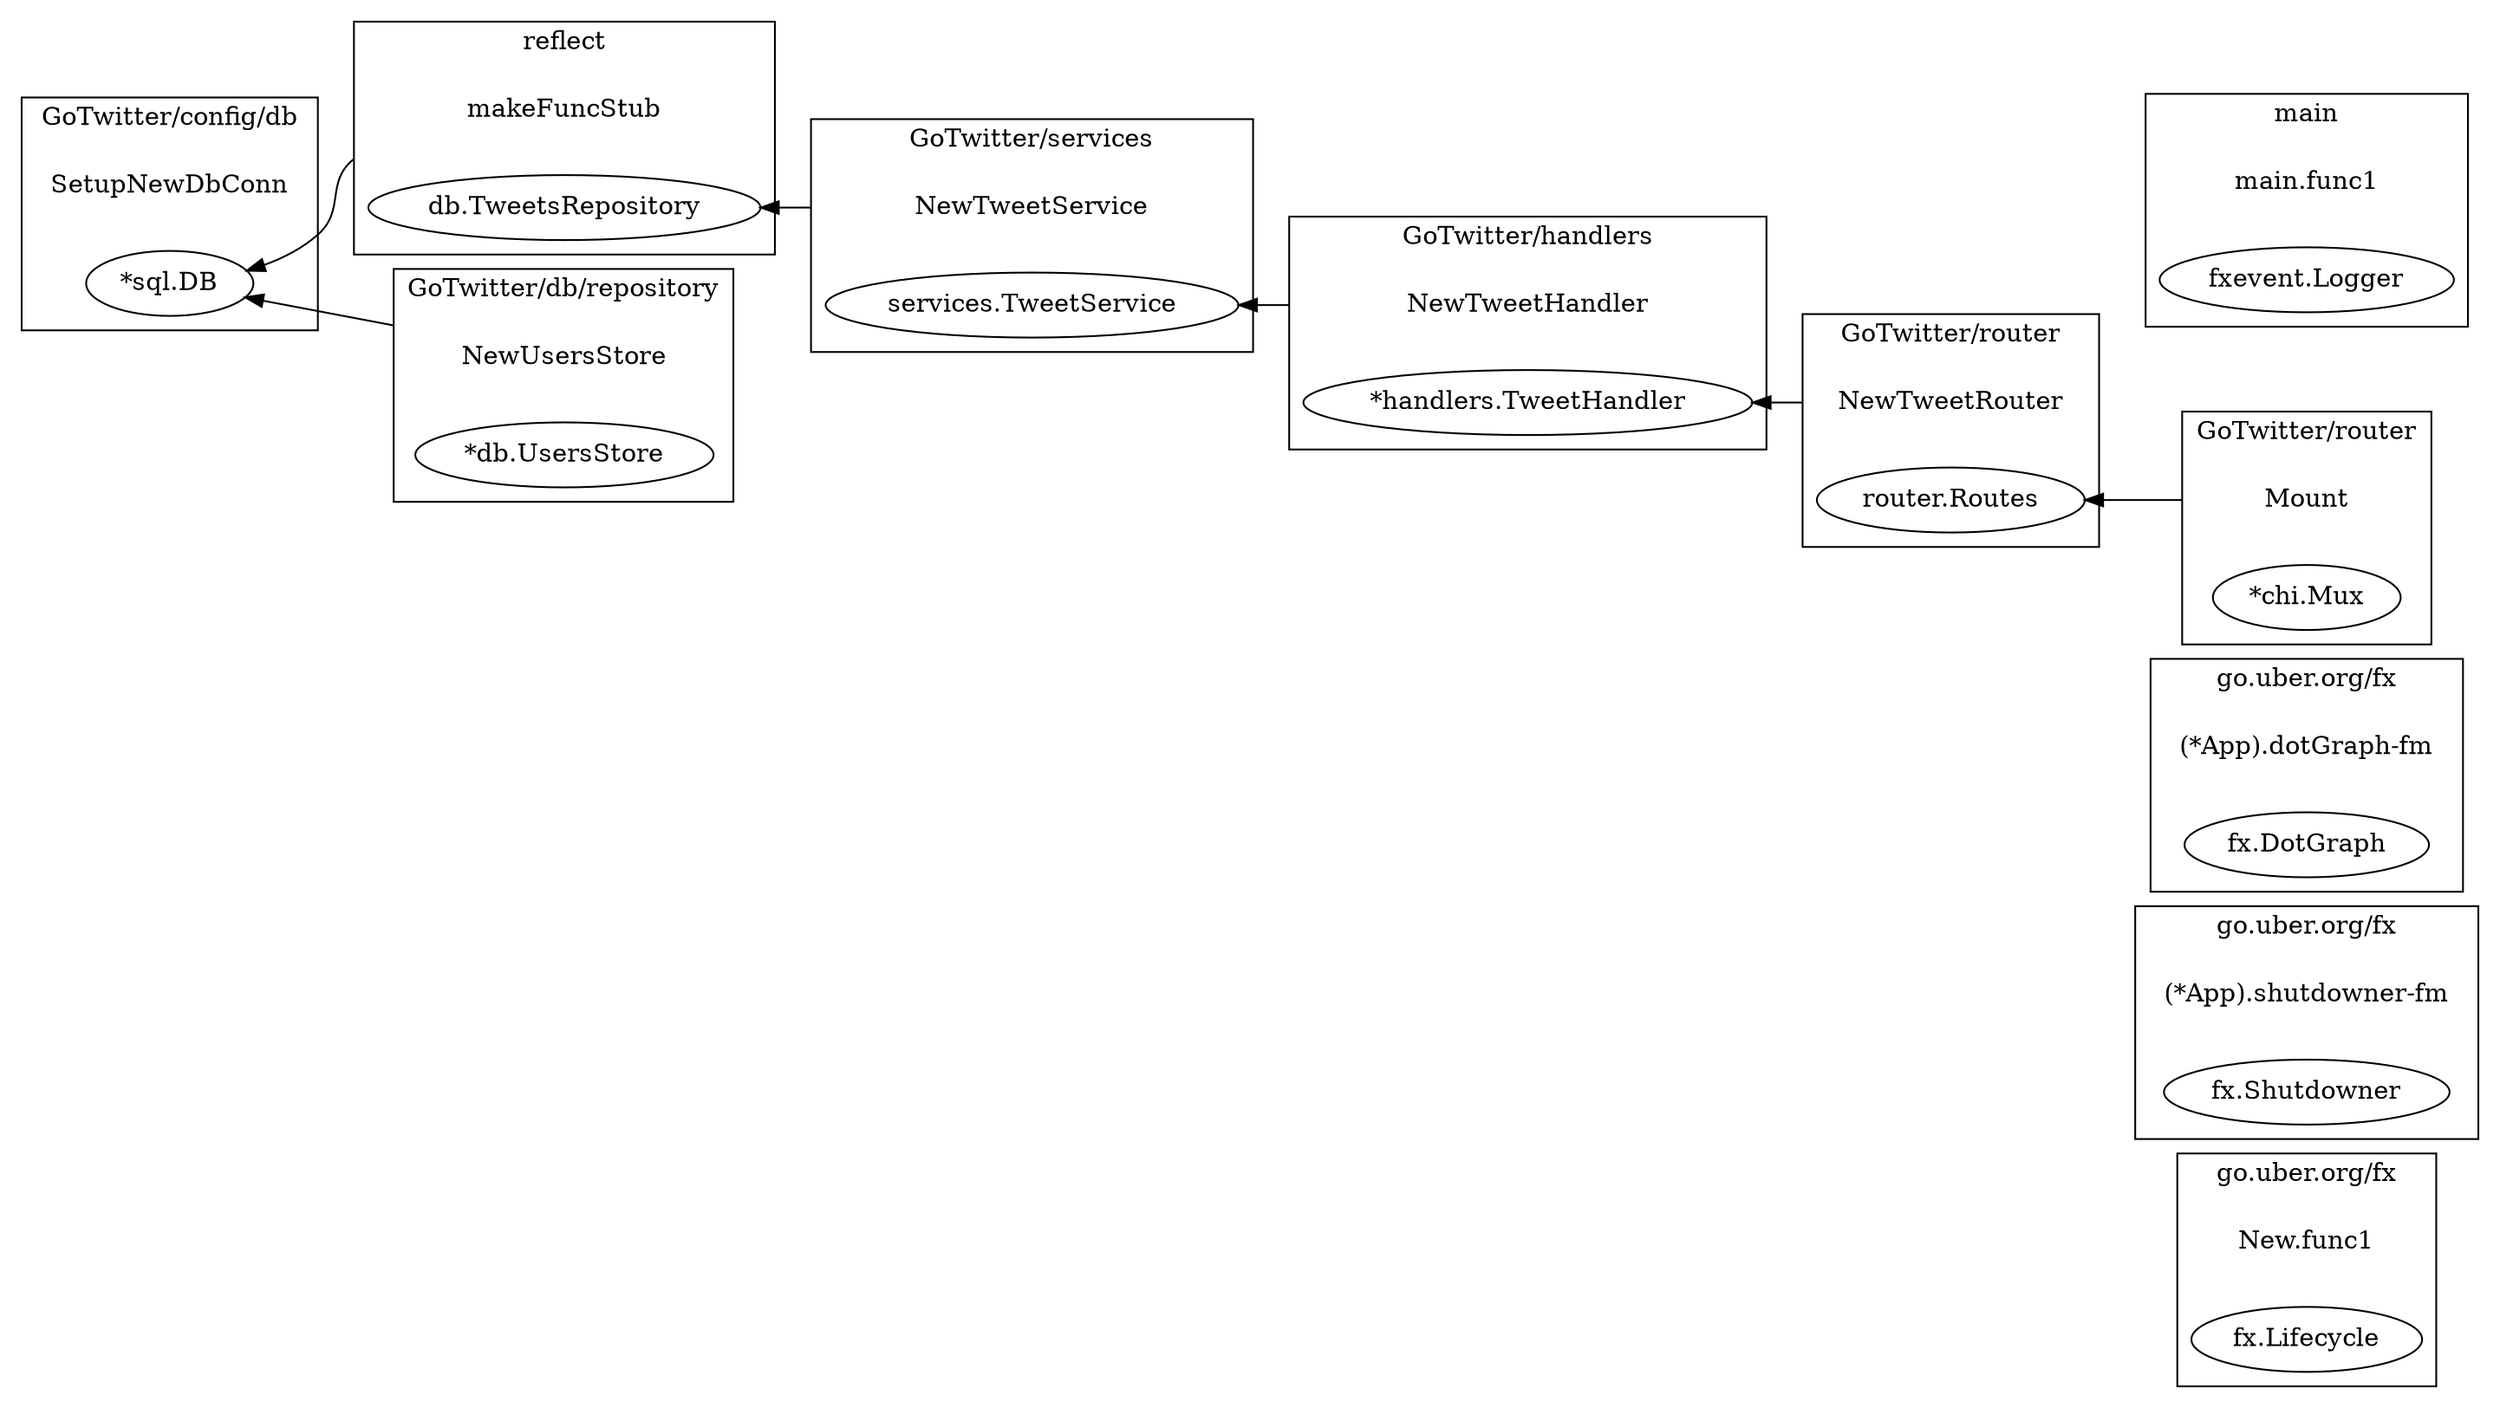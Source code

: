 digraph {
	rankdir=RL;
	graph [compound=true];
	
		subgraph cluster_0 {
			label = "go.uber.org/fx";
			constructor_0 [shape=plaintext label="New.func1"];
			
			"fx.Lifecycle" [label=<fx.Lifecycle>];
			
		}
		
		
		subgraph cluster_1 {
			label = "go.uber.org/fx";
			constructor_1 [shape=plaintext label="(*App).shutdowner-fm"];
			
			"fx.Shutdowner" [label=<fx.Shutdowner>];
			
		}
		
		
		subgraph cluster_2 {
			label = "go.uber.org/fx";
			constructor_2 [shape=plaintext label="(*App).dotGraph-fm"];
			
			"fx.DotGraph" [label=<fx.DotGraph>];
			
		}
		
		
		subgraph cluster_3 {
			label = "GoTwitter/config/db";
			constructor_3 [shape=plaintext label="SetupNewDbConn"];
			
			"*sql.DB" [label=<*sql.DB>];
			
		}
		
		
		subgraph cluster_4 {
			label = "reflect";
			constructor_4 [shape=plaintext label="makeFuncStub"];
			
			"db.TweetsRepository" [label=<db.TweetsRepository>];
			
		}
		
			constructor_4 -> "*sql.DB" [ltail=cluster_4];
		
		
		subgraph cluster_5 {
			label = "GoTwitter/db/repository";
			constructor_5 [shape=plaintext label="NewUsersStore"];
			
			"*db.UsersStore" [label=<*db.UsersStore>];
			
		}
		
			constructor_5 -> "*sql.DB" [ltail=cluster_5];
		
		
		subgraph cluster_6 {
			label = "GoTwitter/services";
			constructor_6 [shape=plaintext label="NewTweetService"];
			
			"services.TweetService" [label=<services.TweetService>];
			
		}
		
			constructor_6 -> "db.TweetsRepository" [ltail=cluster_6];
		
		
		subgraph cluster_7 {
			label = "GoTwitter/handlers";
			constructor_7 [shape=plaintext label="NewTweetHandler"];
			
			"*handlers.TweetHandler" [label=<*handlers.TweetHandler>];
			
		}
		
			constructor_7 -> "services.TweetService" [ltail=cluster_7];
		
		
		subgraph cluster_8 {
			label = "GoTwitter/router";
			constructor_8 [shape=plaintext label="NewTweetRouter"];
			
			"router.Routes" [label=<router.Routes>];
			
		}
		
			constructor_8 -> "*handlers.TweetHandler" [ltail=cluster_8];
		
		
		subgraph cluster_9 {
			label = "GoTwitter/router";
			constructor_9 [shape=plaintext label="Mount"];
			
			"*chi.Mux" [label=<*chi.Mux>];
			
		}
		
			constructor_9 -> "router.Routes" [ltail=cluster_9];
		
		
		subgraph cluster_10 {
			label = "main";
			constructor_10 [shape=plaintext label="main.func1"];
			
			"fxevent.Logger" [label=<fxevent.Logger>];
			
		}
		
		
	
}